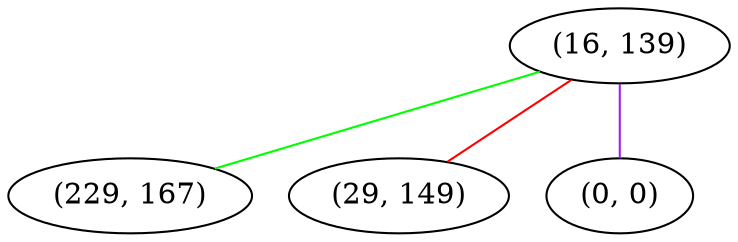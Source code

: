 graph "" {
"(16, 139)";
"(229, 167)";
"(29, 149)";
"(0, 0)";
"(16, 139)" -- "(229, 167)"  [color=green, key=0, weight=2];
"(16, 139)" -- "(29, 149)"  [color=red, key=0, weight=1];
"(16, 139)" -- "(0, 0)"  [color=purple, key=0, weight=4];
}
